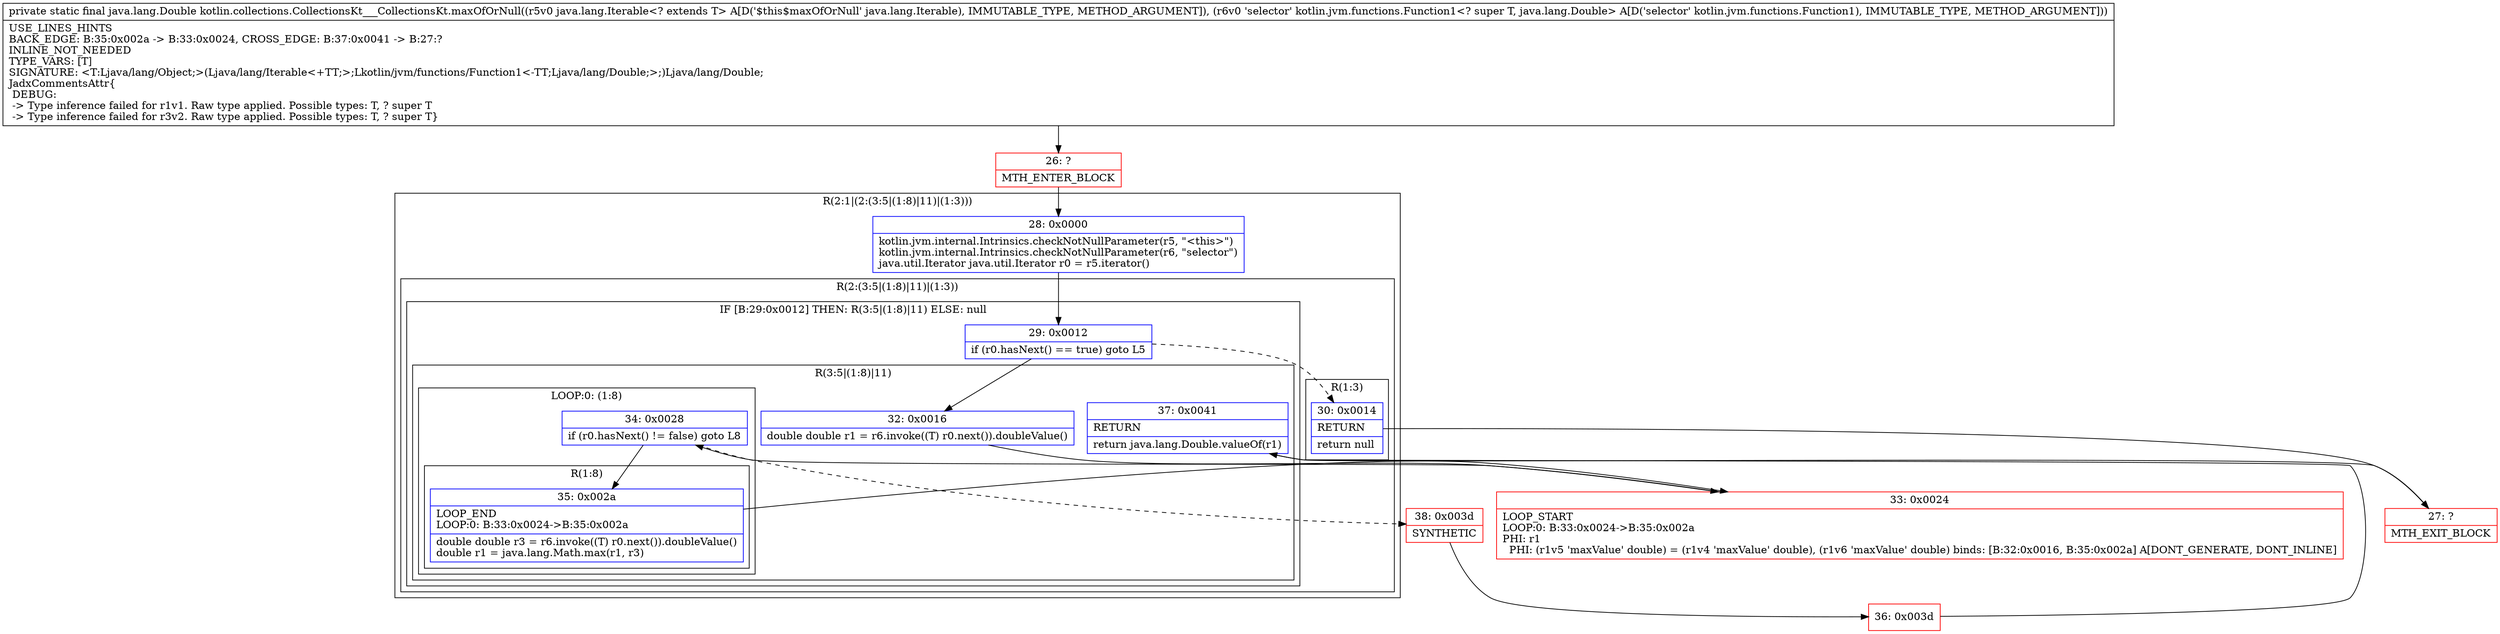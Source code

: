 digraph "CFG forkotlin.collections.CollectionsKt___CollectionsKt.maxOfOrNull(Ljava\/lang\/Iterable;Lkotlin\/jvm\/functions\/Function1;)Ljava\/lang\/Double;" {
subgraph cluster_Region_1601461357 {
label = "R(2:1|(2:(3:5|(1:8)|11)|(1:3)))";
node [shape=record,color=blue];
Node_28 [shape=record,label="{28\:\ 0x0000|kotlin.jvm.internal.Intrinsics.checkNotNullParameter(r5, \"\<this\>\")\lkotlin.jvm.internal.Intrinsics.checkNotNullParameter(r6, \"selector\")\ljava.util.Iterator java.util.Iterator r0 = r5.iterator()\l}"];
subgraph cluster_Region_1281864721 {
label = "R(2:(3:5|(1:8)|11)|(1:3))";
node [shape=record,color=blue];
subgraph cluster_IfRegion_238211158 {
label = "IF [B:29:0x0012] THEN: R(3:5|(1:8)|11) ELSE: null";
node [shape=record,color=blue];
Node_29 [shape=record,label="{29\:\ 0x0012|if (r0.hasNext() == true) goto L5\l}"];
subgraph cluster_Region_1659772847 {
label = "R(3:5|(1:8)|11)";
node [shape=record,color=blue];
Node_32 [shape=record,label="{32\:\ 0x0016|double double r1 = r6.invoke((T) r0.next()).doubleValue()\l}"];
subgraph cluster_LoopRegion_904741625 {
label = "LOOP:0: (1:8)";
node [shape=record,color=blue];
Node_34 [shape=record,label="{34\:\ 0x0028|if (r0.hasNext() != false) goto L8\l}"];
subgraph cluster_Region_1208477469 {
label = "R(1:8)";
node [shape=record,color=blue];
Node_35 [shape=record,label="{35\:\ 0x002a|LOOP_END\lLOOP:0: B:33:0x0024\-\>B:35:0x002a\l|double double r3 = r6.invoke((T) r0.next()).doubleValue()\ldouble r1 = java.lang.Math.max(r1, r3)\l}"];
}
}
Node_37 [shape=record,label="{37\:\ 0x0041|RETURN\l|return java.lang.Double.valueOf(r1)\l}"];
}
}
subgraph cluster_Region_1909190678 {
label = "R(1:3)";
node [shape=record,color=blue];
Node_30 [shape=record,label="{30\:\ 0x0014|RETURN\l|return null\l}"];
}
}
}
Node_26 [shape=record,color=red,label="{26\:\ ?|MTH_ENTER_BLOCK\l}"];
Node_27 [shape=record,color=red,label="{27\:\ ?|MTH_EXIT_BLOCK\l}"];
Node_33 [shape=record,color=red,label="{33\:\ 0x0024|LOOP_START\lLOOP:0: B:33:0x0024\-\>B:35:0x002a\lPHI: r1 \l  PHI: (r1v5 'maxValue' double) = (r1v4 'maxValue' double), (r1v6 'maxValue' double) binds: [B:32:0x0016, B:35:0x002a] A[DONT_GENERATE, DONT_INLINE]\l}"];
Node_38 [shape=record,color=red,label="{38\:\ 0x003d|SYNTHETIC\l}"];
Node_36 [shape=record,color=red,label="{36\:\ 0x003d}"];
MethodNode[shape=record,label="{private static final java.lang.Double kotlin.collections.CollectionsKt___CollectionsKt.maxOfOrNull((r5v0 java.lang.Iterable\<? extends T\> A[D('$this$maxOfOrNull' java.lang.Iterable), IMMUTABLE_TYPE, METHOD_ARGUMENT]), (r6v0 'selector' kotlin.jvm.functions.Function1\<? super T, java.lang.Double\> A[D('selector' kotlin.jvm.functions.Function1), IMMUTABLE_TYPE, METHOD_ARGUMENT]))  | USE_LINES_HINTS\lBACK_EDGE: B:35:0x002a \-\> B:33:0x0024, CROSS_EDGE: B:37:0x0041 \-\> B:27:?\lINLINE_NOT_NEEDED\lTYPE_VARS: [T]\lSIGNATURE: \<T:Ljava\/lang\/Object;\>(Ljava\/lang\/Iterable\<+TT;\>;Lkotlin\/jvm\/functions\/Function1\<\-TT;Ljava\/lang\/Double;\>;)Ljava\/lang\/Double;\lJadxCommentsAttr\{\l DEBUG: \l \-\> Type inference failed for r1v1. Raw type applied. Possible types: T, ? super T\l \-\> Type inference failed for r3v2. Raw type applied. Possible types: T, ? super T\}\l}"];
MethodNode -> Node_26;Node_28 -> Node_29;
Node_29 -> Node_30[style=dashed];
Node_29 -> Node_32;
Node_32 -> Node_33;
Node_34 -> Node_35;
Node_34 -> Node_38[style=dashed];
Node_35 -> Node_33;
Node_37 -> Node_27;
Node_30 -> Node_27;
Node_26 -> Node_28;
Node_33 -> Node_34;
Node_38 -> Node_36;
Node_36 -> Node_37;
}

